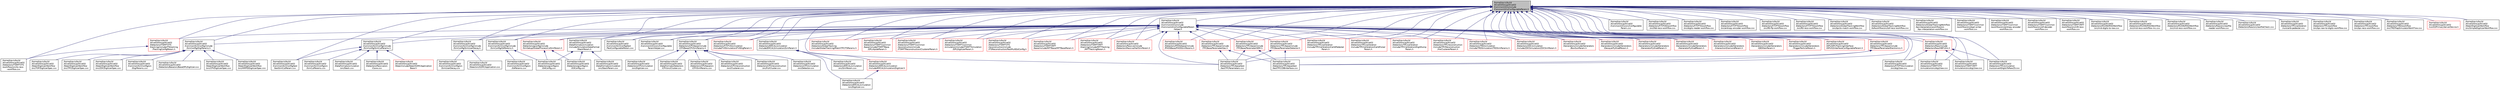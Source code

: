 digraph "/home/travis/build/AliceO2Group/AliceO2/Common/Utils/include/CommonUtils/ConfigurableParam.h"
{
 // INTERACTIVE_SVG=YES
  bgcolor="transparent";
  edge [fontname="Helvetica",fontsize="10",labelfontname="Helvetica",labelfontsize="10"];
  node [fontname="Helvetica",fontsize="10",shape=record];
  Node7 [label="/home/travis/build\l/AliceO2Group/AliceO2\l/Common/Utils/include\l/CommonUtils/ConfigurableParam.h",height=0.2,width=0.4,color="black", fillcolor="grey75", style="filled", fontcolor="black"];
  Node7 -> Node8 [dir="back",color="midnightblue",fontsize="10",style="solid",fontname="Helvetica"];
  Node8 [label="/home/travis/build\l/AliceO2Group/AliceO2\l/Common/SimConfig/include\l/SimConfig/DigiParams.h",height=0.2,width=0.4,color="black",URL="$d5/dd5/Common_2SimConfig_2include_2SimConfig_2DigiParams_8h.html"];
  Node8 -> Node9 [dir="back",color="midnightblue",fontsize="10",style="solid",fontname="Helvetica"];
  Node9 [label="/home/travis/build\l/AliceO2Group/AliceO2\l/Common/SimConfig/src\l/DigiParams.cxx",height=0.2,width=0.4,color="black",URL="$d5/dd7/Common_2SimConfig_2src_2DigiParams_8cxx.html"];
  Node8 -> Node10 [dir="back",color="midnightblue",fontsize="10",style="solid",fontname="Helvetica"];
  Node10 [label="/home/travis/build\l/AliceO2Group/AliceO2\l/Detectors/Base/src/BaseDPLDigitizer.cxx",height=0.2,width=0.4,color="black",URL="$df/d11/BaseDPLDigitizer_8cxx.html"];
  Node8 -> Node11 [dir="back",color="midnightblue",fontsize="10",style="solid",fontname="Helvetica"];
  Node11 [label="/home/travis/build\l/AliceO2Group/AliceO2\l/Steer/DigitizerWorkflow\l/src/CPVDigitizerSpec.cxx",height=0.2,width=0.4,color="black",URL="$da/dfe/CPVDigitizerSpec_8cxx.html"];
  Node8 -> Node12 [dir="back",color="midnightblue",fontsize="10",style="solid",fontname="Helvetica"];
  Node12 [label="/home/travis/build\l/AliceO2Group/AliceO2\l/Steer/DigitizerWorkflow\l/src/HMPIDDigitizerSpec.cxx",height=0.2,width=0.4,color="black",URL="$d8/d00/HMPIDDigitizerSpec_8cxx.html"];
  Node8 -> Node13 [dir="back",color="midnightblue",fontsize="10",style="solid",fontname="Helvetica"];
  Node13 [label="/home/travis/build\l/AliceO2Group/AliceO2\l/Steer/DigitizerWorkflow\l/src/TOFDigitizerSpec.cxx",height=0.2,width=0.4,color="black",URL="$d6/d61/TOFDigitizerSpec_8cxx.html"];
  Node8 -> Node14 [dir="back",color="midnightblue",fontsize="10",style="solid",fontname="Helvetica"];
  Node14 [label="/home/travis/build\l/AliceO2Group/AliceO2\l/Steer/DigitizerWorkflow\l/src/TPCDigitizerSpec.cxx",height=0.2,width=0.4,color="black",URL="$d2/d0b/TPCDigitizerSpec_8cxx.html"];
  Node8 -> Node15 [dir="back",color="midnightblue",fontsize="10",style="solid",fontname="Helvetica"];
  Node15 [label="/home/travis/build\l/AliceO2Group/AliceO2\l/Steer/DigitizerWorkflow\l/src/ZDCDigitizerSpec.cxx",height=0.2,width=0.4,color="black",URL="$d1/d1a/ZDCDigitizerSpec_8cxx.html"];
  Node7 -> Node16 [dir="back",color="midnightblue",fontsize="10",style="solid",fontname="Helvetica"];
  Node16 [label="/home/travis/build\l/AliceO2Group/AliceO2\l/Common/SimConfig/include\l/SimConfig/G4Params.h",height=0.2,width=0.4,color="black",URL="$dc/d06/G4Params_8h.html"];
  Node16 -> Node17 [dir="back",color="midnightblue",fontsize="10",style="solid",fontname="Helvetica"];
  Node17 [label="/home/travis/build\l/AliceO2Group/AliceO2\l/Common/SimConfig/src\l/G4Params.cxx",height=0.2,width=0.4,color="black",URL="$da/d67/G4Params_8cxx.html"];
  Node16 -> Node18 [dir="back",color="midnightblue",fontsize="10",style="solid",fontname="Helvetica"];
  Node18 [label="/home/travis/build\l/AliceO2Group/AliceO2\l/Detectors/gconfig/src\l/G4Config.cxx",height=0.2,width=0.4,color="black",URL="$d4/d6b/G4Config_8cxx.html"];
  Node7 -> Node19 [dir="back",color="midnightblue",fontsize="10",style="solid",fontname="Helvetica"];
  Node19 [label="/home/travis/build\l/AliceO2Group/AliceO2\l/Common/SimConfig/include\l/SimConfig/SimCutParams.h",height=0.2,width=0.4,color="black",URL="$d3/da9/SimCutParams_8h.html"];
  Node19 -> Node20 [dir="back",color="midnightblue",fontsize="10",style="solid",fontname="Helvetica"];
  Node20 [label="/home/travis/build\l/AliceO2Group/AliceO2\l/Common/SimConfig/src\l/SimCutParams.cxx",height=0.2,width=0.4,color="black",URL="$d6/dd8/SimCutParams_8cxx.html"];
  Node19 -> Node21 [dir="back",color="midnightblue",fontsize="10",style="solid",fontname="Helvetica"];
  Node21 [label="/home/travis/build\l/AliceO2Group/AliceO2\l/Common/SimConfig/test\l/testSimCutParam.cxx",height=0.2,width=0.4,color="black",URL="$d0/da1/testSimCutParam_8cxx.html"];
  Node19 -> Node22 [dir="back",color="midnightblue",fontsize="10",style="solid",fontname="Helvetica"];
  Node22 [label="/home/travis/build\l/AliceO2Group/AliceO2\l/DataFormats/simulation\l/src/Stack.cxx",height=0.2,width=0.4,color="black",URL="$dd/d20/Stack_8cxx.html",tooltip="Implementation of the Stack class. "];
  Node19 -> Node23 [dir="back",color="midnightblue",fontsize="10",style="solid",fontname="Helvetica"];
  Node23 [label="/home/travis/build\l/AliceO2Group/AliceO2\l/Detectors/Passive/src\l/Cave.cxx",height=0.2,width=0.4,color="black",URL="$da/da3/Cave_8cxx.html"];
  Node19 -> Node24 [dir="back",color="midnightblue",fontsize="10",style="solid",fontname="Helvetica"];
  Node24 [label="/home/travis/build\l/AliceO2Group/AliceO2\l/Steer/include/Steer/O2MCApplication\lBase.h",height=0.2,width=0.4,color="red",URL="$df/de2/O2MCApplicationBase_8h.html"];
  Node7 -> Node28 [dir="back",color="midnightblue",fontsize="10",style="solid",fontname="Helvetica"];
  Node28 [label="/home/travis/build\l/AliceO2Group/AliceO2\l/Common/SimConfig/include\l/SimConfig/SimUserDecay.h",height=0.2,width=0.4,color="black",URL="$dd/d8c/SimUserDecay_8h.html"];
  Node28 -> Node29 [dir="back",color="midnightblue",fontsize="10",style="solid",fontname="Helvetica"];
  Node29 [label="/home/travis/build\l/AliceO2Group/AliceO2\l/Common/SimConfig/src\l/SimUserDecay.cxx",height=0.2,width=0.4,color="black",URL="$dc/d85/SimUserDecay_8cxx.html"];
  Node28 -> Node27 [dir="back",color="midnightblue",fontsize="10",style="solid",fontname="Helvetica"];
  Node27 [label="/home/travis/build\l/AliceO2Group/AliceO2\l/Steer/src/O2MCApplication.cxx",height=0.2,width=0.4,color="black",URL="$df/d3b/O2MCApplication_8cxx.html"];
  Node7 -> Node30 [dir="back",color="midnightblue",fontsize="10",style="solid",fontname="Helvetica"];
  Node30 [label="/home/travis/build\l/AliceO2Group/AliceO2\l/Common/SimConfig/test\l/TestConfigurableParam.cxx",height=0.2,width=0.4,color="black",URL="$d6/d4f/TestConfigurableParam_8cxx.html"];
  Node7 -> Node21 [dir="back",color="midnightblue",fontsize="10",style="solid",fontname="Helvetica"];
  Node7 -> Node31 [dir="back",color="midnightblue",fontsize="10",style="solid",fontname="Helvetica"];
  Node31 [label="/home/travis/build\l/AliceO2Group/AliceO2\l/Common/Utils/include\l/CommonUtils/ConfigurableParam\lHelper.h",height=0.2,width=0.4,color="black",URL="$da/d6b/ConfigurableParamHelper_8h.html"];
  Node31 -> Node8 [dir="back",color="midnightblue",fontsize="10",style="solid",fontname="Helvetica"];
  Node31 -> Node16 [dir="back",color="midnightblue",fontsize="10",style="solid",fontname="Helvetica"];
  Node31 -> Node19 [dir="back",color="midnightblue",fontsize="10",style="solid",fontname="Helvetica"];
  Node31 -> Node28 [dir="back",color="midnightblue",fontsize="10",style="solid",fontname="Helvetica"];
  Node31 -> Node30 [dir="back",color="midnightblue",fontsize="10",style="solid",fontname="Helvetica"];
  Node31 -> Node32 [dir="back",color="midnightblue",fontsize="10",style="solid",fontname="Helvetica"];
  Node32 [label="/home/travis/build\l/AliceO2Group/AliceO2\l/Common/Utils/src/Configurable\lParamHelper.cxx",height=0.2,width=0.4,color="black",URL="$d9/df7/ConfigurableParamHelper_8cxx.html"];
  Node31 -> Node33 [dir="back",color="midnightblue",fontsize="10",style="solid",fontname="Helvetica"];
  Node33 [label="/home/travis/build\l/AliceO2Group/AliceO2\l/DataFormats/simulation\l/include/SimulationDataFormat\l/StackParam.h",height=0.2,width=0.4,color="black",URL="$de/d1c/StackParam_8h.html"];
  Node33 -> Node34 [dir="back",color="midnightblue",fontsize="10",style="solid",fontname="Helvetica"];
  Node34 [label="/home/travis/build\l/AliceO2Group/AliceO2\l/DataFormats/simulation\l/src/StackParam.cxx",height=0.2,width=0.4,color="black",URL="$da/dc3/StackParam_8cxx.html"];
  Node33 -> Node35 [dir="back",color="midnightblue",fontsize="10",style="solid",fontname="Helvetica"];
  Node35 [label="/home/travis/build\l/AliceO2Group/AliceO2\l/Detectors/gconfig/src\l/G3Config.cxx",height=0.2,width=0.4,color="black",URL="$d6/db7/G3Config_8cxx.html"];
  Node33 -> Node18 [dir="back",color="midnightblue",fontsize="10",style="solid",fontname="Helvetica"];
  Node31 -> Node36 [dir="back",color="midnightblue",fontsize="10",style="solid",fontname="Helvetica"];
  Node36 [label="/home/travis/build\l/AliceO2Group/AliceO2\l/Detectors/CPV/base/include\l/CPVBase/CPVSimParams.h",height=0.2,width=0.4,color="black",URL="$de/d2a/CPVSimParams_8h.html"];
  Node36 -> Node37 [dir="back",color="midnightblue",fontsize="10",style="solid",fontname="Helvetica"];
  Node37 [label="/home/travis/build\l/AliceO2Group/AliceO2\l/DataFormats/Detectors\l/CPV/src/Cluster.cxx",height=0.2,width=0.4,color="black",URL="$d9/df0/DataFormats_2Detectors_2CPV_2src_2Cluster_8cxx.html"];
  Node36 -> Node38 [dir="back",color="midnightblue",fontsize="10",style="solid",fontname="Helvetica"];
  Node38 [label="/home/travis/build\l/AliceO2Group/AliceO2\l/Detectors/CPV/base/src\l/CPVSimParams.cxx",height=0.2,width=0.4,color="black",URL="$d6/dd8/CPVSimParams_8cxx.html"];
  Node36 -> Node39 [dir="back",color="midnightblue",fontsize="10",style="solid",fontname="Helvetica"];
  Node39 [label="/home/travis/build\l/AliceO2Group/AliceO2\l/Detectors/CPV/reconstruction\l/src/Clusterer.cxx",height=0.2,width=0.4,color="black",URL="$d2/dd9/CPV_2reconstruction_2src_2Clusterer_8cxx.html"];
  Node36 -> Node40 [dir="back",color="midnightblue",fontsize="10",style="solid",fontname="Helvetica"];
  Node40 [label="/home/travis/build\l/AliceO2Group/AliceO2\l/Detectors/CPV/reconstruction\l/src/FullCluster.cxx",height=0.2,width=0.4,color="black",URL="$d9/d63/CPV_2reconstruction_2src_2FullCluster_8cxx.html"];
  Node36 -> Node41 [dir="back",color="midnightblue",fontsize="10",style="solid",fontname="Helvetica"];
  Node41 [label="/home/travis/build\l/AliceO2Group/AliceO2\l/Detectors/CPV/simulation\l/src/Detector.cxx",height=0.2,width=0.4,color="black",URL="$de/de0/CPV_2simulation_2src_2Detector_8cxx.html"];
  Node36 -> Node42 [dir="back",color="midnightblue",fontsize="10",style="solid",fontname="Helvetica"];
  Node42 [label="/home/travis/build\l/AliceO2Group/AliceO2\l/Detectors/CPV/simulation\l/src/Digitizer.cxx",height=0.2,width=0.4,color="black",URL="$d3/d11/CPV_2simulation_2src_2Digitizer_8cxx.html"];
  Node31 -> Node43 [dir="back",color="midnightblue",fontsize="10",style="solid",fontname="Helvetica"];
  Node43 [label="/home/travis/build\l/AliceO2Group/AliceO2\l/Detectors/EMCAL/simulation\l/include/EMCALSimulation/SimParam.h",height=0.2,width=0.4,color="black",URL="$d0/df5/SimParam_8h.html"];
  Node43 -> Node44 [dir="back",color="midnightblue",fontsize="10",style="solid",fontname="Helvetica"];
  Node44 [label="/home/travis/build\l/AliceO2Group/AliceO2\l/Detectors/EMCAL/simulation\l/include/EMCALSimulation/Digitizer.h",height=0.2,width=0.4,color="red",URL="$d8/d19/EMCAL_2simulation_2include_2EMCALSimulation_2Digitizer_8h.html"];
  Node44 -> Node47 [dir="back",color="midnightblue",fontsize="10",style="solid",fontname="Helvetica"];
  Node47 [label="/home/travis/build\l/AliceO2Group/AliceO2\l/Detectors/EMCAL/simulation\l/src/Digitizer.cxx",height=0.2,width=0.4,color="black",URL="$de/d7d/EMCAL_2simulation_2src_2Digitizer_8cxx.html"];
  Node43 -> Node47 [dir="back",color="midnightblue",fontsize="10",style="solid",fontname="Helvetica"];
  Node43 -> Node51 [dir="back",color="midnightblue",fontsize="10",style="solid",fontname="Helvetica"];
  Node51 [label="/home/travis/build\l/AliceO2Group/AliceO2\l/Detectors/EMCAL/simulation\l/src/SimParam.cxx",height=0.2,width=0.4,color="black",URL="$d5/d0b/SimParam_8cxx.html"];
  Node31 -> Node52 [dir="back",color="midnightblue",fontsize="10",style="solid",fontname="Helvetica"];
  Node52 [label="/home/travis/build\l/AliceO2Group/AliceO2\l/Detectors/FIT/FV0/simulation\l/include/FV0Simulation/FV0DigParam.h",height=0.2,width=0.4,color="red",URL="$dc/dff/FV0DigParam_8h.html"];
  Node31 -> Node57 [dir="back",color="midnightblue",fontsize="10",style="solid",fontname="Helvetica"];
  Node57 [label="/home/travis/build\l/AliceO2Group/AliceO2\l/Detectors/gconfig/include\l/SimSetup/GlobalProcessCutSimParam.h",height=0.2,width=0.4,color="red",URL="$d9/d04/GlobalProcessCutSimParam_8h.html"];
  Node57 -> Node35 [dir="back",color="midnightblue",fontsize="10",style="solid",fontname="Helvetica"];
  Node57 -> Node18 [dir="back",color="midnightblue",fontsize="10",style="solid",fontname="Helvetica"];
  Node31 -> Node59 [dir="back",color="midnightblue",fontsize="10",style="solid",fontname="Helvetica"];
  Node59 [label="/home/travis/build\l/AliceO2Group/AliceO2\l/Detectors/GlobalTracking\l/include/GlobalTracking/MatchTPCITSParams.h",height=0.2,width=0.4,color="red",URL="$db/d9a/MatchTPCITSParams_8h.html",tooltip="Configurable params for TPC ITS matching. "];
  Node31 -> Node69 [dir="back",color="midnightblue",fontsize="10",style="solid",fontname="Helvetica"];
  Node69 [label="/home/travis/build\l/AliceO2Group/AliceO2\l/Detectors/ITSMFT/common\l/base/include/ITSMFTBase\l/DPLAlpideParam.h",height=0.2,width=0.4,color="red",URL="$d4/d35/DPLAlpideParam_8h.html"];
  Node31 -> Node82 [dir="back",color="midnightblue",fontsize="10",style="solid",fontname="Helvetica"];
  Node82 [label="/home/travis/build\l/AliceO2Group/AliceO2\l/Detectors/ITSMFT/common\l/reconstruction/include\l/ITSMFTReconstruction/ClustererParam.h",height=0.2,width=0.4,color="red",URL="$da/d0b/ClustererParam_8h.html",tooltip="Definition of the ITS/MFT clusterer settings. "];
  Node31 -> Node84 [dir="back",color="midnightblue",fontsize="10",style="solid",fontname="Helvetica"];
  Node84 [label="/home/travis/build\l/AliceO2Group/AliceO2\l/Detectors/ITSMFT/common\l/simulation/include/ITSMFTSimulation\l/DPLDigitizerParam.h",height=0.2,width=0.4,color="red",URL="$db/de6/DPLDigitizerParam_8h.html"];
  Node31 -> Node86 [dir="back",color="midnightblue",fontsize="10",style="solid",fontname="Helvetica"];
  Node86 [label="/home/travis/build\l/AliceO2Group/AliceO2\l/Detectors/ITSMFT/ITS\l/reconstruction/include\l/ITSReconstruction/FastMultEstConfig.h",height=0.2,width=0.4,color="red",URL="$de/df4/FastMultEstConfig_8h.html",tooltip="Configuration parameters for ITS fast multiplicity estimator. "];
  Node31 -> Node92 [dir="back",color="midnightblue",fontsize="10",style="solid",fontname="Helvetica"];
  Node92 [label="/home/travis/build\l/AliceO2Group/AliceO2\l/Detectors/ITSMFT/ITS\l/tracking/include/ITStracking\l/TrackingConfigParam.h",height=0.2,width=0.4,color="red",URL="$dd/dc5/TrackingConfigParam_8h.html"];
  Node92 -> Node95 [dir="back",color="midnightblue",fontsize="10",style="solid",fontname="Helvetica"];
  Node95 [label="/home/travis/build\l/AliceO2Group/AliceO2\l/Detectors/ITSMFT/ITS\l/workflow/src/its-reco\l-workflow.cxx",height=0.2,width=0.4,color="black",URL="$dc/d64/its-reco-workflow_8cxx.html"];
  Node31 -> Node96 [dir="back",color="midnightblue",fontsize="10",style="solid",fontname="Helvetica"];
  Node96 [label="/home/travis/build\l/AliceO2Group/AliceO2\l/Detectors/ITSMFT/MFT\l/base/include/MFTBase/MFTBaseParam.h",height=0.2,width=0.4,color="red",URL="$d1/d04/MFTBaseParam_8h.html"];
  Node31 -> Node102 [dir="back",color="midnightblue",fontsize="10",style="solid",fontname="Helvetica"];
  Node102 [label="/home/travis/build\l/AliceO2Group/AliceO2\l/Detectors/ITSMFT/MFT\l/tracking/include/MFTTracking\l/MFTTrackingParam.h",height=0.2,width=0.4,color="red",URL="$d0/d87/MFTTrackingParam_8h.html"];
  Node31 -> Node115 [dir="back",color="midnightblue",fontsize="10",style="solid",fontname="Helvetica"];
  Node115 [label="/home/travis/build\l/AliceO2Group/AliceO2\l/Detectors/Passive/include\l/DetectorsPassive/HallSimParam.h",height=0.2,width=0.4,color="red",URL="$d9/df5/HallSimParam_8h.html"];
  Node31 -> Node119 [dir="back",color="midnightblue",fontsize="10",style="solid",fontname="Helvetica"];
  Node119 [label="/home/travis/build\l/AliceO2Group/AliceO2\l/Detectors/PHOS/base/include\l/PHOSBase/PHOSSimParams.h",height=0.2,width=0.4,color="red",URL="$df/d62/PHOSSimParams_8h.html"];
  Node31 -> Node126 [dir="back",color="midnightblue",fontsize="10",style="solid",fontname="Helvetica"];
  Node126 [label="/home/travis/build\l/AliceO2Group/AliceO2\l/Detectors/Raw/include\l/DetectorsRaw/HBFUtils.h",height=0.2,width=0.4,color="red",URL="$d1/dec/HBFUtils_8h.html"];
  Node126 -> Node130 [dir="back",color="midnightblue",fontsize="10",style="solid",fontname="Helvetica"];
  Node130 [label="/home/travis/build\l/AliceO2Group/AliceO2\l/Detectors/FIT/FT0/simulation\l/src/digi2raw.cxx",height=0.2,width=0.4,color="black",URL="$da/dff/FIT_2FT0_2simulation_2src_2digi2raw_8cxx.html"];
  Node126 -> Node136 [dir="back",color="midnightblue",fontsize="10",style="solid",fontname="Helvetica"];
  Node136 [label="/home/travis/build\l/AliceO2Group/AliceO2\l/Detectors/ITSMFT/ITS\l/simulation/src/digi2raw.cxx",height=0.2,width=0.4,color="black",URL="$db/d7a/ITSMFT_2ITS_2simulation_2src_2digi2raw_8cxx.html"];
  Node126 -> Node137 [dir="back",color="midnightblue",fontsize="10",style="solid",fontname="Helvetica"];
  Node137 [label="/home/travis/build\l/AliceO2Group/AliceO2\l/Detectors/ITSMFT/MFT\l/simulation/src/digi2raw.cxx",height=0.2,width=0.4,color="black",URL="$d2/da1/ITSMFT_2MFT_2simulation_2src_2digi2raw_8cxx.html"];
  Node126 -> Node157 [dir="back",color="midnightblue",fontsize="10",style="solid",fontname="Helvetica"];
  Node157 [label="/home/travis/build\l/AliceO2Group/AliceO2\l/Detectors/TPC/simulation\l/run/convertDigitsToRawZS.cxx",height=0.2,width=0.4,color="black",URL="$df/d6c/convertDigitsToRawZS_8cxx.html"];
  Node31 -> Node216 [dir="back",color="midnightblue",fontsize="10",style="solid",fontname="Helvetica"];
  Node216 [label="/home/travis/build\l/AliceO2Group/AliceO2\l/Detectors/TPC/base/include\l/TPCBase/ParameterDetector.h",height=0.2,width=0.4,color="red",URL="$db/dad/ParameterDetector_8h.html",tooltip="Definition of the parameter class for the detector. "];
  Node216 -> Node219 [dir="back",color="midnightblue",fontsize="10",style="solid",fontname="Helvetica"];
  Node219 [label="/home/travis/build\l/AliceO2Group/AliceO2\l/Detectors/TPC/base/test\l/testTPCCDBInterface.cxx",height=0.2,width=0.4,color="black",URL="$d1/d8a/testTPCCDBInterface_8cxx.html"];
  Node216 -> Node220 [dir="back",color="midnightblue",fontsize="10",style="solid",fontname="Helvetica"];
  Node220 [label="/home/travis/build\l/AliceO2Group/AliceO2\l/Detectors/TPC/base/test\l/testTPCParameters.cxx",height=0.2,width=0.4,color="black",URL="$da/d69/testTPCParameters_8cxx.html",tooltip="This task tests the Parameter handling. "];
  Node31 -> Node239 [dir="back",color="midnightblue",fontsize="10",style="solid",fontname="Helvetica"];
  Node239 [label="/home/travis/build\l/AliceO2Group/AliceO2\l/Detectors/TPC/base/include\l/TPCBase/ParameterElectronics.h",height=0.2,width=0.4,color="red",URL="$d3/d47/ParameterElectronics_8h.html",tooltip="Definition of the parameter class for the detector electronics. "];
  Node239 -> Node219 [dir="back",color="midnightblue",fontsize="10",style="solid",fontname="Helvetica"];
  Node239 -> Node220 [dir="back",color="midnightblue",fontsize="10",style="solid",fontname="Helvetica"];
  Node31 -> Node242 [dir="back",color="midnightblue",fontsize="10",style="solid",fontname="Helvetica"];
  Node242 [label="/home/travis/build\l/AliceO2Group/AliceO2\l/Detectors/TPC/base/include\l/TPCBase/ParameterGas.h",height=0.2,width=0.4,color="red",URL="$db/d5b/ParameterGas_8h.html",tooltip="Definition of the parameter class for the detector gas. "];
  Node242 -> Node219 [dir="back",color="midnightblue",fontsize="10",style="solid",fontname="Helvetica"];
  Node242 -> Node220 [dir="back",color="midnightblue",fontsize="10",style="solid",fontname="Helvetica"];
  Node31 -> Node249 [dir="back",color="midnightblue",fontsize="10",style="solid",fontname="Helvetica"];
  Node249 [label="/home/travis/build\l/AliceO2Group/AliceO2\l/Detectors/TPC/base/include\l/TPCBase/ParameterGEM.h",height=0.2,width=0.4,color="red",URL="$de/d2b/ParameterGEM_8h.html",tooltip="Definition of the parameter class for the GEM stack. "];
  Node249 -> Node219 [dir="back",color="midnightblue",fontsize="10",style="solid",fontname="Helvetica"];
  Node249 -> Node220 [dir="back",color="midnightblue",fontsize="10",style="solid",fontname="Helvetica"];
  Node31 -> Node220 [dir="back",color="midnightblue",fontsize="10",style="solid",fontname="Helvetica"];
  Node31 -> Node251 [dir="back",color="midnightblue",fontsize="10",style="solid",fontname="Helvetica"];
  Node251 [label="/home/travis/build\l/AliceO2Group/AliceO2\l/Detectors/TPC/calibration\l/include/TPCCalibration/CalibPedestal\lParam.h",height=0.2,width=0.4,color="red",URL="$d0/d41/CalibPedestalParam_8h.html",tooltip="Implementation of the parameter class for the pedestal calibration. "];
  Node31 -> Node256 [dir="back",color="midnightblue",fontsize="10",style="solid",fontname="Helvetica"];
  Node256 [label="/home/travis/build\l/AliceO2Group/AliceO2\l/Detectors/TPC/calibration\l/include/TPCCalibration/CalibPulser\lParam.h",height=0.2,width=0.4,color="red",URL="$d2/dd8/CalibPulserParam_8h.html",tooltip="Implementation of the parameter class for the hardware clusterer. "];
  Node31 -> Node259 [dir="back",color="midnightblue",fontsize="10",style="solid",fontname="Helvetica"];
  Node259 [label="/home/travis/build\l/AliceO2Group/AliceO2\l/Detectors/TPC/calibration\l/include/TPCCalibration/DigitDump\lParam.h",height=0.2,width=0.4,color="red",URL="$de/dcc/DigitDumpParam_8h.html",tooltip="Implementation of the parameter class for the hardware clusterer. "];
  Node31 -> Node262 [dir="back",color="midnightblue",fontsize="10",style="solid",fontname="Helvetica"];
  Node262 [label="/home/travis/build\l/AliceO2Group/AliceO2\l/Detectors/TPC/reconstruction\l/include/TPCReconstruction\l/HwClustererParam.h",height=0.2,width=0.4,color="red",URL="$d1/d12/HwClustererParam_8h.html",tooltip="Implementation of the parameter class for the hardware clusterer. "];
  Node31 -> Node265 [dir="back",color="midnightblue",fontsize="10",style="solid",fontname="Helvetica"];
  Node265 [label="/home/travis/build\l/AliceO2Group/AliceO2\l/Detectors/TRD/simulation\l/include/TRDSimulation/TRDSimParams.h",height=0.2,width=0.4,color="red",URL="$d5/dad/TRDSimParams_8h.html"];
  Node31 -> Node268 [dir="back",color="midnightblue",fontsize="10",style="solid",fontname="Helvetica"];
  Node268 [label="/home/travis/build\l/AliceO2Group/AliceO2\l/Detectors/ZDC/simulation\l/include/ZDCSimulation/ZDCSimParam.h",height=0.2,width=0.4,color="red",URL="$d2/d82/ZDCSimParam_8h.html"];
  Node31 -> Node272 [dir="back",color="midnightblue",fontsize="10",style="solid",fontname="Helvetica"];
  Node272 [label="/home/travis/build\l/AliceO2Group/AliceO2\l/Generators/include/Generators\l/BoxGunParam.h",height=0.2,width=0.4,color="red",URL="$d2/d04/BoxGunParam_8h.html"];
  Node31 -> Node275 [dir="back",color="midnightblue",fontsize="10",style="solid",fontname="Helvetica"];
  Node275 [label="/home/travis/build\l/AliceO2Group/AliceO2\l/Generators/include/Generators\l/DecayerPythia8Param.h",height=0.2,width=0.4,color="red",URL="$d6/def/DecayerPythia8Param_8h.html"];
  Node31 -> Node278 [dir="back",color="midnightblue",fontsize="10",style="solid",fontname="Helvetica"];
  Node278 [label="/home/travis/build\l/AliceO2Group/AliceO2\l/Generators/include/Generators\l/GeneratorPythia6Param.h",height=0.2,width=0.4,color="red",URL="$d3/db8/GeneratorPythia6Param_8h.html"];
  Node31 -> Node280 [dir="back",color="midnightblue",fontsize="10",style="solid",fontname="Helvetica"];
  Node280 [label="/home/travis/build\l/AliceO2Group/AliceO2\l/Generators/include/Generators\l/GeneratorPythia8Param.h",height=0.2,width=0.4,color="red",URL="$dd/db3/GeneratorPythia8Param_8h.html"];
  Node31 -> Node282 [dir="back",color="midnightblue",fontsize="10",style="solid",fontname="Helvetica"];
  Node282 [label="/home/travis/build\l/AliceO2Group/AliceO2\l/Generators/include/Generators\l/InteractionDiamondParam.h",height=0.2,width=0.4,color="red",URL="$d8/d6a/InteractionDiamondParam_8h.html"];
  Node31 -> Node285 [dir="back",color="midnightblue",fontsize="10",style="solid",fontname="Helvetica"];
  Node285 [label="/home/travis/build\l/AliceO2Group/AliceO2\l/Generators/include/Generators\l/QEDGenParam.h",height=0.2,width=0.4,color="red",URL="$db/d73/QEDGenParam_8h.html"];
  Node31 -> Node287 [dir="back",color="midnightblue",fontsize="10",style="solid",fontname="Helvetica"];
  Node287 [label="/home/travis/build\l/AliceO2Group/AliceO2\l/Generators/include/Generators\l/TriggerParticleParam.h",height=0.2,width=0.4,color="red",URL="$dc/dae/TriggerParticleParam_8h.html"];
  Node31 -> Node291 [dir="back",color="midnightblue",fontsize="10",style="solid",fontname="Helvetica"];
  Node291 [label="/home/travis/build\l/AliceO2Group/AliceO2\l/GPU/GPUTracking/Interface\l/GPUO2InterfaceConfigurableParam.h",height=0.2,width=0.4,color="red",URL="$d9/d21/GPUO2InterfaceConfigurableParam_8h.html"];
  Node7 -> Node293 [dir="back",color="midnightblue",fontsize="10",style="solid",fontname="Helvetica"];
  Node293 [label="/home/travis/build\l/AliceO2Group/AliceO2\l/Common/Utils/src/Configurable\lParam.cxx",height=0.2,width=0.4,color="black",URL="$dd/d03/ConfigurableParam_8cxx.html"];
  Node7 -> Node32 [dir="back",color="midnightblue",fontsize="10",style="solid",fontname="Helvetica"];
  Node7 -> Node33 [dir="back",color="midnightblue",fontsize="10",style="solid",fontname="Helvetica"];
  Node7 -> Node36 [dir="back",color="midnightblue",fontsize="10",style="solid",fontname="Helvetica"];
  Node7 -> Node43 [dir="back",color="midnightblue",fontsize="10",style="solid",fontname="Helvetica"];
  Node7 -> Node294 [dir="back",color="midnightblue",fontsize="10",style="solid",fontname="Helvetica"];
  Node294 [label="/home/travis/build\l/AliceO2Group/AliceO2\l/Detectors/FIT/FDD/workflow\l/src/fdd-reco-workflow.cxx",height=0.2,width=0.4,color="black",URL="$da/d1e/fdd-reco-workflow_8cxx.html"];
  Node7 -> Node130 [dir="back",color="midnightblue",fontsize="10",style="solid",fontname="Helvetica"];
  Node7 -> Node295 [dir="back",color="midnightblue",fontsize="10",style="solid",fontname="Helvetica"];
  Node295 [label="/home/travis/build\l/AliceO2Group/AliceO2\l/Detectors/FIT/FT0/workflow\l/src/digits-reader-workflow.cxx",height=0.2,width=0.4,color="black",URL="$da/d42/FIT_2FT0_2workflow_2src_2digits-reader-workflow_8cxx.html"];
  Node7 -> Node296 [dir="back",color="midnightblue",fontsize="10",style="solid",fontname="Helvetica"];
  Node296 [label="/home/travis/build\l/AliceO2Group/AliceO2\l/Detectors/FIT/FT0/workflow\l/src/entropy-encoder-workflow.cxx",height=0.2,width=0.4,color="black",URL="$d8/dd8/FIT_2FT0_2workflow_2src_2entropy-encoder-workflow_8cxx.html"];
  Node7 -> Node297 [dir="back",color="midnightblue",fontsize="10",style="solid",fontname="Helvetica"];
  Node297 [label="/home/travis/build\l/AliceO2Group/AliceO2\l/Detectors/FIT/FT0/workflow\l/src/ft0-flp-workflow.cxx",height=0.2,width=0.4,color="black",URL="$da/d14/ft0-flp-workflow_8cxx.html"];
  Node7 -> Node298 [dir="back",color="midnightblue",fontsize="10",style="solid",fontname="Helvetica"];
  Node298 [label="/home/travis/build\l/AliceO2Group/AliceO2\l/Detectors/FIT/FT0/workflow\l/src/ft0-reco-workflow.cxx",height=0.2,width=0.4,color="black",URL="$d2/d02/ft0-reco-workflow_8cxx.html"];
  Node7 -> Node52 [dir="back",color="midnightblue",fontsize="10",style="solid",fontname="Helvetica"];
  Node7 -> Node57 [dir="back",color="midnightblue",fontsize="10",style="solid",fontname="Helvetica"];
  Node7 -> Node59 [dir="back",color="midnightblue",fontsize="10",style="solid",fontname="Helvetica"];
  Node7 -> Node299 [dir="back",color="midnightblue",fontsize="10",style="solid",fontname="Helvetica"];
  Node299 [label="/home/travis/build\l/AliceO2Group/AliceO2\l/Detectors/GlobalTrackingWorkflow\l/src/tpcits-match-workflow.cxx",height=0.2,width=0.4,color="black",URL="$db/d94/tpcits-match-workflow_8cxx.html"];
  Node7 -> Node155 [dir="back",color="midnightblue",fontsize="10",style="solid",fontname="Helvetica"];
  Node155 [label="/home/travis/build\l/AliceO2Group/AliceO2\l/Detectors/GlobalTrackingWorkflow\l/tofworkflow/src/tof-reco-workflow.cxx",height=0.2,width=0.4,color="black",URL="$da/dfd/tof-reco-workflow_8cxx.html",tooltip="Basic DPL workflow for TOF reconstruction starting from digits. "];
  Node7 -> Node300 [dir="back",color="midnightblue",fontsize="10",style="solid",fontname="Helvetica"];
  Node300 [label="/home/travis/build\l/AliceO2Group/AliceO2\l/Detectors/GlobalTrackingWorkflow\l/tpcinterpolationworkflow/src\l/tpc-interpolation-workflow.cxx",height=0.2,width=0.4,color="black",URL="$d5/d57/tpc-interpolation-workflow_8cxx.html"];
  Node7 -> Node69 [dir="back",color="midnightblue",fontsize="10",style="solid",fontname="Helvetica"];
  Node7 -> Node82 [dir="back",color="midnightblue",fontsize="10",style="solid",fontname="Helvetica"];
  Node7 -> Node84 [dir="back",color="midnightblue",fontsize="10",style="solid",fontname="Helvetica"];
  Node7 -> Node301 [dir="back",color="midnightblue",fontsize="10",style="solid",fontname="Helvetica"];
  Node301 [label="/home/travis/build\l/AliceO2Group/AliceO2\l/Detectors/ITSMFT/common\l/workflow/src/digit-writer\l-workflow.cxx",height=0.2,width=0.4,color="black",URL="$d4/db2/digit-writer-workflow_8cxx.html"];
  Node7 -> Node302 [dir="back",color="midnightblue",fontsize="10",style="solid",fontname="Helvetica"];
  Node302 [label="/home/travis/build\l/AliceO2Group/AliceO2\l/Detectors/ITSMFT/common\l/workflow/src/entropy-encoder\l-workflow.cxx",height=0.2,width=0.4,color="black",URL="$d4/d44/ITSMFT_2common_2workflow_2src_2entropy-encoder-workflow_8cxx.html"];
  Node7 -> Node135 [dir="back",color="midnightblue",fontsize="10",style="solid",fontname="Helvetica"];
  Node135 [label="/home/travis/build\l/AliceO2Group/AliceO2\l/Detectors/ITSMFT/common\l/workflow/src/stf-decoder\l-workflow.cxx",height=0.2,width=0.4,color="black",URL="$dd/d1f/stf-decoder-workflow_8cxx.html"];
  Node7 -> Node86 [dir="back",color="midnightblue",fontsize="10",style="solid",fontname="Helvetica"];
  Node7 -> Node136 [dir="back",color="midnightblue",fontsize="10",style="solid",fontname="Helvetica"];
  Node7 -> Node92 [dir="back",color="midnightblue",fontsize="10",style="solid",fontname="Helvetica"];
  Node7 -> Node95 [dir="back",color="midnightblue",fontsize="10",style="solid",fontname="Helvetica"];
  Node7 -> Node96 [dir="back",color="midnightblue",fontsize="10",style="solid",fontname="Helvetica"];
  Node7 -> Node137 [dir="back",color="midnightblue",fontsize="10",style="solid",fontname="Helvetica"];
  Node7 -> Node102 [dir="back",color="midnightblue",fontsize="10",style="solid",fontname="Helvetica"];
  Node7 -> Node303 [dir="back",color="midnightblue",fontsize="10",style="solid",fontname="Helvetica"];
  Node303 [label="/home/travis/build\l/AliceO2Group/AliceO2\l/Detectors/ITSMFT/MFT\l/workflow/src/mft-reco\l-workflow.cxx",height=0.2,width=0.4,color="black",URL="$dc/d6a/mft-reco-workflow_8cxx.html"];
  Node7 -> Node304 [dir="back",color="midnightblue",fontsize="10",style="solid",fontname="Helvetica"];
  Node304 [label="/home/travis/build\l/AliceO2Group/AliceO2\l/Detectors/MUON/MID/Workflow\l/src/mid-digits-to-raw.cxx",height=0.2,width=0.4,color="black",URL="$d1/d79/mid-digits-to-raw_8cxx.html",tooltip="MID raw to digits workflow. "];
  Node7 -> Node305 [dir="back",color="midnightblue",fontsize="10",style="solid",fontname="Helvetica"];
  Node305 [label="/home/travis/build\l/AliceO2Group/AliceO2\l/Detectors/MUON/MID/Workflow\l/src/mid-reco-workflow-mc.cxx",height=0.2,width=0.4,color="black",URL="$da/d22/mid-reco-workflow-mc_8cxx.html"];
  Node7 -> Node306 [dir="back",color="midnightblue",fontsize="10",style="solid",fontname="Helvetica"];
  Node306 [label="/home/travis/build\l/AliceO2Group/AliceO2\l/Detectors/MUON/MID/Workflow\l/src/mid-reco-workflow.cxx",height=0.2,width=0.4,color="black",URL="$d3/dd2/mid-reco-workflow_8cxx.html",tooltip="MID reconstruction workflow. "];
  Node7 -> Node115 [dir="back",color="midnightblue",fontsize="10",style="solid",fontname="Helvetica"];
  Node7 -> Node119 [dir="back",color="midnightblue",fontsize="10",style="solid",fontname="Helvetica"];
  Node7 -> Node126 [dir="back",color="midnightblue",fontsize="10",style="solid",fontname="Helvetica"];
  Node7 -> Node307 [dir="back",color="midnightblue",fontsize="10",style="solid",fontname="Helvetica"];
  Node307 [label="/home/travis/build\l/AliceO2Group/AliceO2\l/Detectors/Raw/src/rawfile\l-reader-workflow.cxx",height=0.2,width=0.4,color="black",URL="$d0/d99/rawfile-reader-workflow_8cxx.html"];
  Node7 -> Node308 [dir="back",color="midnightblue",fontsize="10",style="solid",fontname="Helvetica"];
  Node308 [label="/home/travis/build\l/AliceO2Group/AliceO2\l/Detectors/Raw/src/rawfileCheck.cxx",height=0.2,width=0.4,color="black",URL="$d0/d6f/rawfileCheck_8cxx.html"];
  Node7 -> Node216 [dir="back",color="midnightblue",fontsize="10",style="solid",fontname="Helvetica"];
  Node7 -> Node239 [dir="back",color="midnightblue",fontsize="10",style="solid",fontname="Helvetica"];
  Node7 -> Node242 [dir="back",color="midnightblue",fontsize="10",style="solid",fontname="Helvetica"];
  Node7 -> Node249 [dir="back",color="midnightblue",fontsize="10",style="solid",fontname="Helvetica"];
  Node7 -> Node219 [dir="back",color="midnightblue",fontsize="10",style="solid",fontname="Helvetica"];
  Node7 -> Node220 [dir="back",color="midnightblue",fontsize="10",style="solid",fontname="Helvetica"];
  Node7 -> Node251 [dir="back",color="midnightblue",fontsize="10",style="solid",fontname="Helvetica"];
  Node7 -> Node256 [dir="back",color="midnightblue",fontsize="10",style="solid",fontname="Helvetica"];
  Node7 -> Node259 [dir="back",color="midnightblue",fontsize="10",style="solid",fontname="Helvetica"];
  Node7 -> Node253 [dir="back",color="midnightblue",fontsize="10",style="solid",fontname="Helvetica"];
  Node253 [label="/home/travis/build\l/AliceO2Group/AliceO2\l/Detectors/TPC/calibration\l/run/calib-pedestal.cxx",height=0.2,width=0.4,color="black",URL="$dd/d58/calib-pedestal_8cxx.html"];
  Node7 -> Node262 [dir="back",color="midnightblue",fontsize="10",style="solid",fontname="Helvetica"];
  Node7 -> Node157 [dir="back",color="midnightblue",fontsize="10",style="solid",fontname="Helvetica"];
  Node7 -> Node309 [dir="back",color="midnightblue",fontsize="10",style="solid",fontname="Helvetica"];
  Node309 [label="/home/travis/build\l/AliceO2Group/AliceO2\l/Detectors/TPC/workflow\l/src/tpc-raw-to-digits-workflow.cxx",height=0.2,width=0.4,color="black",URL="$db/d8e/tpc-raw-to-digits-workflow_8cxx.html"];
  Node7 -> Node310 [dir="back",color="midnightblue",fontsize="10",style="solid",fontname="Helvetica"];
  Node310 [label="/home/travis/build\l/AliceO2Group/AliceO2\l/Detectors/TPC/workflow\l/src/tpc-reco-workflow.cxx",height=0.2,width=0.4,color="black",URL="$d3/dbf/tpc-reco-workflow_8cxx.html",tooltip="Basic DPL workflow for TPC reconstruction starting from digits. "];
  Node7 -> Node265 [dir="back",color="midnightblue",fontsize="10",style="solid",fontname="Helvetica"];
  Node7 -> Node311 [dir="back",color="midnightblue",fontsize="10",style="solid",fontname="Helvetica"];
  Node311 [label="/home/travis/build\l/AliceO2Group/AliceO2\l/Detectors/TRD/workflow\l/src/TRDTrapSimulatorWorkFlow.cxx",height=0.2,width=0.4,color="black",URL="$d2/dc0/TRDTrapSimulatorWorkFlow_8cxx.html"];
  Node7 -> Node268 [dir="back",color="midnightblue",fontsize="10",style="solid",fontname="Helvetica"];
  Node7 -> Node272 [dir="back",color="midnightblue",fontsize="10",style="solid",fontname="Helvetica"];
  Node7 -> Node275 [dir="back",color="midnightblue",fontsize="10",style="solid",fontname="Helvetica"];
  Node7 -> Node278 [dir="back",color="midnightblue",fontsize="10",style="solid",fontname="Helvetica"];
  Node7 -> Node280 [dir="back",color="midnightblue",fontsize="10",style="solid",fontname="Helvetica"];
  Node7 -> Node282 [dir="back",color="midnightblue",fontsize="10",style="solid",fontname="Helvetica"];
  Node7 -> Node285 [dir="back",color="midnightblue",fontsize="10",style="solid",fontname="Helvetica"];
  Node7 -> Node287 [dir="back",color="midnightblue",fontsize="10",style="solid",fontname="Helvetica"];
  Node7 -> Node291 [dir="back",color="midnightblue",fontsize="10",style="solid",fontname="Helvetica"];
  Node7 -> Node312 [dir="back",color="midnightblue",fontsize="10",style="solid",fontname="Helvetica"];
  Node312 [label="/home/travis/build\l/AliceO2Group/AliceO2\l/run/O2PrimaryServerDevice.h",height=0.2,width=0.4,color="red",URL="$dc/d50/O2PrimaryServerDevice_8h.html"];
  Node7 -> Node50 [dir="back",color="midnightblue",fontsize="10",style="solid",fontname="Helvetica"];
  Node50 [label="/home/travis/build\l/AliceO2Group/AliceO2\l/Steer/DigitizerWorkflow\l/src/SimpleDigitizerWorkflow.cxx",height=0.2,width=0.4,color="black",URL="$d2/dd7/SimpleDigitizerWorkflow_8cxx.html"];
}

